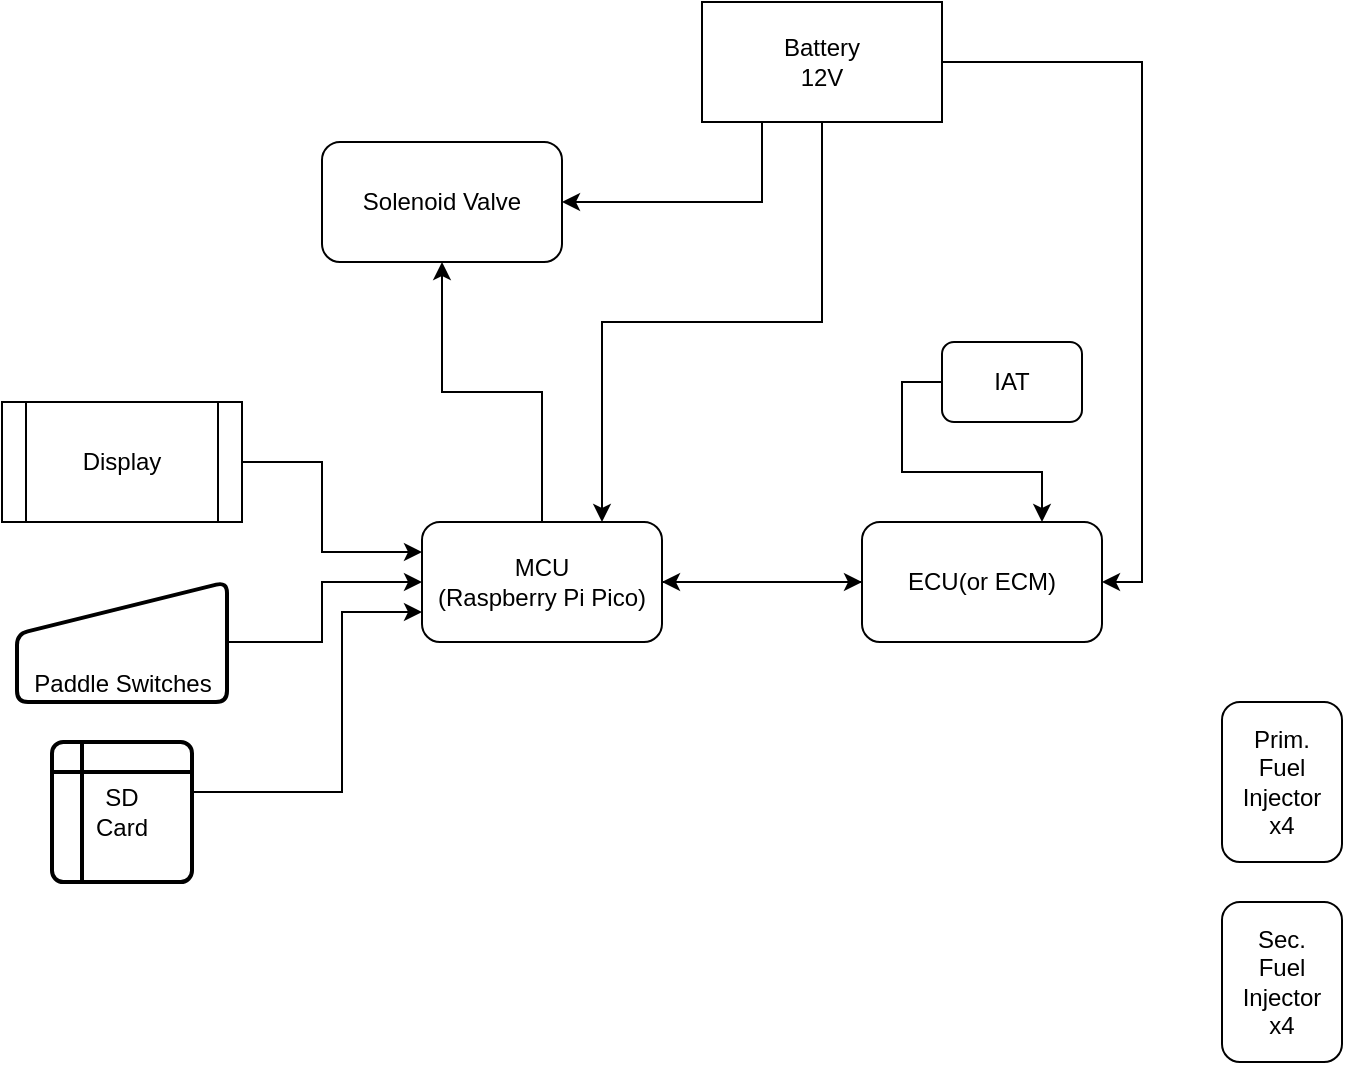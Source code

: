 <mxfile version="22.1.4" type="github">
  <diagram id="kgpKYQtTHZ0yAKxKKP6v" name="Page-1">
    <mxGraphModel dx="791" dy="1029" grid="1" gridSize="10" guides="1" tooltips="1" connect="1" arrows="1" fold="1" page="1" pageScale="1" pageWidth="850" pageHeight="1100" math="0" shadow="0">
      <root>
        <mxCell id="0" />
        <mxCell id="1" parent="0" />
        <mxCell id="5ltz1wqPYg8REpe3o894-62" style="edgeStyle=orthogonalEdgeStyle;rounded=0;orthogonalLoop=1;jettySize=auto;html=1;exitX=0;exitY=0.5;exitDx=0;exitDy=0;entryX=1;entryY=0.5;entryDx=0;entryDy=0;" edge="1" parent="1" source="5ltz1wqPYg8REpe3o894-35" target="5ltz1wqPYg8REpe3o894-32">
          <mxGeometry relative="1" as="geometry" />
        </mxCell>
        <mxCell id="5ltz1wqPYg8REpe3o894-35" value="ECU(or ECM)" style="rounded=1;whiteSpace=wrap;html=1;" vertex="1" parent="1">
          <mxGeometry x="520" y="340" width="120" height="60" as="geometry" />
        </mxCell>
        <mxCell id="5ltz1wqPYg8REpe3o894-63" style="edgeStyle=orthogonalEdgeStyle;rounded=0;orthogonalLoop=1;jettySize=auto;html=1;exitX=1;exitY=0.5;exitDx=0;exitDy=0;entryX=0;entryY=0.5;entryDx=0;entryDy=0;" edge="1" parent="1" source="5ltz1wqPYg8REpe3o894-32" target="5ltz1wqPYg8REpe3o894-35">
          <mxGeometry relative="1" as="geometry" />
        </mxCell>
        <mxCell id="5ltz1wqPYg8REpe3o894-69" style="edgeStyle=orthogonalEdgeStyle;rounded=0;orthogonalLoop=1;jettySize=auto;html=1;exitX=0.5;exitY=0;exitDx=0;exitDy=0;entryX=0.5;entryY=1;entryDx=0;entryDy=0;" edge="1" parent="1" source="5ltz1wqPYg8REpe3o894-32" target="5ltz1wqPYg8REpe3o894-64">
          <mxGeometry relative="1" as="geometry" />
        </mxCell>
        <mxCell id="5ltz1wqPYg8REpe3o894-32" value="MCU&lt;br&gt;(Raspberry Pi Pico)" style="rounded=1;whiteSpace=wrap;html=1;" vertex="1" parent="1">
          <mxGeometry x="300" y="340" width="120" height="60" as="geometry" />
        </mxCell>
        <mxCell id="5ltz1wqPYg8REpe3o894-43" style="edgeStyle=orthogonalEdgeStyle;rounded=0;orthogonalLoop=1;jettySize=auto;html=1;exitX=1;exitY=0.5;exitDx=0;exitDy=0;entryX=1;entryY=0.5;entryDx=0;entryDy=0;" edge="1" parent="1" source="5ltz1wqPYg8REpe3o894-36" target="5ltz1wqPYg8REpe3o894-35">
          <mxGeometry relative="1" as="geometry" />
        </mxCell>
        <mxCell id="5ltz1wqPYg8REpe3o894-66" style="edgeStyle=orthogonalEdgeStyle;rounded=0;orthogonalLoop=1;jettySize=auto;html=1;exitX=0.5;exitY=1;exitDx=0;exitDy=0;entryX=0.75;entryY=0;entryDx=0;entryDy=0;" edge="1" parent="1" source="5ltz1wqPYg8REpe3o894-36" target="5ltz1wqPYg8REpe3o894-32">
          <mxGeometry relative="1" as="geometry" />
        </mxCell>
        <mxCell id="5ltz1wqPYg8REpe3o894-67" style="edgeStyle=orthogonalEdgeStyle;rounded=0;orthogonalLoop=1;jettySize=auto;html=1;exitX=0.25;exitY=1;exitDx=0;exitDy=0;entryX=1;entryY=0.5;entryDx=0;entryDy=0;" edge="1" parent="1" source="5ltz1wqPYg8REpe3o894-36" target="5ltz1wqPYg8REpe3o894-64">
          <mxGeometry relative="1" as="geometry" />
        </mxCell>
        <mxCell id="5ltz1wqPYg8REpe3o894-36" value="Battery&lt;br&gt;12V" style="rounded=0;whiteSpace=wrap;html=1;" vertex="1" parent="1">
          <mxGeometry x="440" y="80" width="120" height="60" as="geometry" />
        </mxCell>
        <mxCell id="5ltz1wqPYg8REpe3o894-53" style="edgeStyle=orthogonalEdgeStyle;rounded=0;orthogonalLoop=1;jettySize=auto;html=1;exitX=1;exitY=0.5;exitDx=0;exitDy=0;entryX=0;entryY=0.25;entryDx=0;entryDy=0;" edge="1" parent="1" source="5ltz1wqPYg8REpe3o894-45" target="5ltz1wqPYg8REpe3o894-32">
          <mxGeometry relative="1" as="geometry">
            <Array as="points">
              <mxPoint x="250" y="310" />
              <mxPoint x="250" y="355" />
            </Array>
          </mxGeometry>
        </mxCell>
        <mxCell id="5ltz1wqPYg8REpe3o894-45" value="Display" style="shape=process;whiteSpace=wrap;html=1;backgroundOutline=1;" vertex="1" parent="1">
          <mxGeometry x="90" y="280" width="120" height="60" as="geometry" />
        </mxCell>
        <mxCell id="5ltz1wqPYg8REpe3o894-52" style="edgeStyle=orthogonalEdgeStyle;rounded=0;orthogonalLoop=1;jettySize=auto;html=1;exitX=1;exitY=0.5;exitDx=0;exitDy=0;entryX=0;entryY=0.5;entryDx=0;entryDy=0;" edge="1" parent="1" source="5ltz1wqPYg8REpe3o894-47" target="5ltz1wqPYg8REpe3o894-32">
          <mxGeometry relative="1" as="geometry">
            <Array as="points">
              <mxPoint x="250" y="400" />
              <mxPoint x="250" y="370" />
            </Array>
          </mxGeometry>
        </mxCell>
        <mxCell id="5ltz1wqPYg8REpe3o894-47" value="Paddle Switches" style="html=1;strokeWidth=2;shape=manualInput;whiteSpace=wrap;rounded=1;size=26;arcSize=11;verticalAlign=bottom;" vertex="1" parent="1">
          <mxGeometry x="97.5" y="370" width="105" height="60" as="geometry" />
        </mxCell>
        <mxCell id="5ltz1wqPYg8REpe3o894-50" style="edgeStyle=orthogonalEdgeStyle;rounded=0;orthogonalLoop=1;jettySize=auto;html=1;exitX=1;exitY=0.5;exitDx=0;exitDy=0;entryX=0;entryY=0.75;entryDx=0;entryDy=0;" edge="1" parent="1" source="5ltz1wqPYg8REpe3o894-49" target="5ltz1wqPYg8REpe3o894-32">
          <mxGeometry relative="1" as="geometry">
            <Array as="points">
              <mxPoint x="260" y="475" />
              <mxPoint x="260" y="385" />
            </Array>
          </mxGeometry>
        </mxCell>
        <mxCell id="5ltz1wqPYg8REpe3o894-49" value="SD&lt;br&gt;Card" style="shape=internalStorage;whiteSpace=wrap;html=1;dx=15;dy=15;rounded=1;arcSize=8;strokeWidth=2;" vertex="1" parent="1">
          <mxGeometry x="115" y="450" width="70" height="70" as="geometry" />
        </mxCell>
        <mxCell id="5ltz1wqPYg8REpe3o894-61" style="edgeStyle=orthogonalEdgeStyle;rounded=0;orthogonalLoop=1;jettySize=auto;html=1;exitX=0;exitY=0.5;exitDx=0;exitDy=0;entryX=0.75;entryY=0;entryDx=0;entryDy=0;" edge="1" parent="1" source="5ltz1wqPYg8REpe3o894-54" target="5ltz1wqPYg8REpe3o894-35">
          <mxGeometry relative="1" as="geometry" />
        </mxCell>
        <mxCell id="5ltz1wqPYg8REpe3o894-54" value="IAT" style="rounded=1;whiteSpace=wrap;html=1;" vertex="1" parent="1">
          <mxGeometry x="560" y="250" width="70" height="40" as="geometry" />
        </mxCell>
        <mxCell id="5ltz1wqPYg8REpe3o894-59" value="Prim.&lt;br&gt;Fuel&lt;br&gt;Injector&lt;br&gt;x4" style="rounded=1;whiteSpace=wrap;html=1;" vertex="1" parent="1">
          <mxGeometry x="700" y="430" width="60" height="80" as="geometry" />
        </mxCell>
        <mxCell id="5ltz1wqPYg8REpe3o894-60" value="Sec.&lt;br&gt;Fuel&lt;br&gt;Injector&lt;br&gt;x4" style="rounded=1;whiteSpace=wrap;html=1;" vertex="1" parent="1">
          <mxGeometry x="700" y="530" width="60" height="80" as="geometry" />
        </mxCell>
        <mxCell id="5ltz1wqPYg8REpe3o894-64" value="Solenoid Valve" style="rounded=1;whiteSpace=wrap;html=1;" vertex="1" parent="1">
          <mxGeometry x="250" y="150" width="120" height="60" as="geometry" />
        </mxCell>
      </root>
    </mxGraphModel>
  </diagram>
</mxfile>
